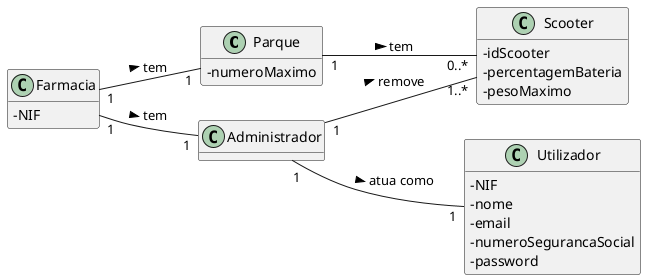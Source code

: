 @startuml
skinparam classAttributeIconSize 0
hide methods
left to right direction

class Parque {
  -numeroMaximo
}

class Farmacia {
  -NIF
}

class Utilizador {
  -NIF
  -nome
  -email
  -numeroSegurancaSocial
  -password
}

class Scooter {
  -idScooter
  -percentagemBateria
  -pesoMaximo
}

Administrador "1" -- "1" Utilizador: atua como >
Administrador "1" -- "1..*" Scooter: remove >
Farmacia "1" -- "1" Parque: tem >
Farmacia "1" -- "1" Administrador: tem >
Parque "1" -- "0..*" Scooter: tem > 

@enduml
